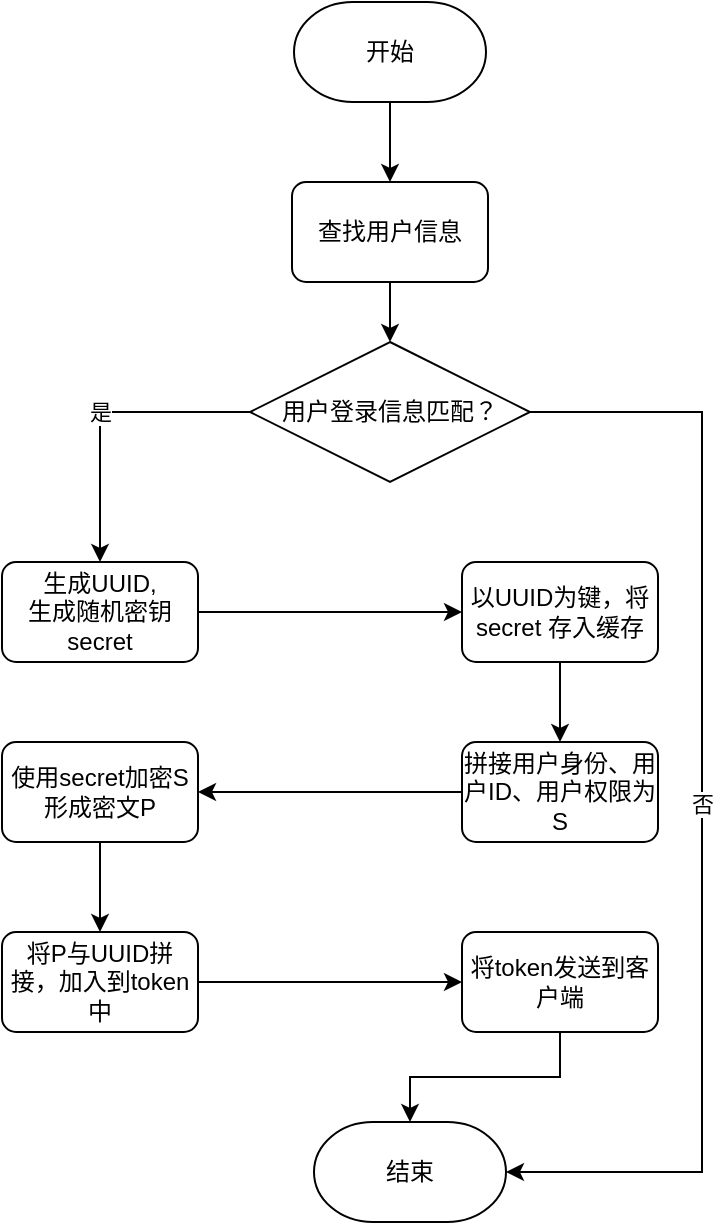 <mxfile version="13.7.3" type="device"><diagram id="voGTqAX5FvnCZztTDgjC" name="第 1 页"><mxGraphModel dx="1037" dy="609" grid="1" gridSize="10" guides="1" tooltips="1" connect="1" arrows="1" fold="1" page="1" pageScale="1" pageWidth="827" pageHeight="1169" math="0" shadow="0"><root><mxCell id="0"/><mxCell id="1" parent="0"/><mxCell id="MXWUIp6pW8aksgI6JUvf-7" style="edgeStyle=orthogonalEdgeStyle;rounded=0;orthogonalLoop=1;jettySize=auto;html=1;entryX=0.5;entryY=0;entryDx=0;entryDy=0;" parent="1" source="MXWUIp6pW8aksgI6JUvf-1" target="MXWUIp6pW8aksgI6JUvf-2" edge="1"><mxGeometry relative="1" as="geometry"/></mxCell><mxCell id="MXWUIp6pW8aksgI6JUvf-1" value="开始" style="strokeWidth=1;html=1;shape=mxgraph.flowchart.terminator;whiteSpace=wrap;" parent="1" vertex="1"><mxGeometry x="366" y="70" width="96" height="50" as="geometry"/></mxCell><mxCell id="MXWUIp6pW8aksgI6JUvf-4" value="" style="edgeStyle=orthogonalEdgeStyle;rounded=0;orthogonalLoop=1;jettySize=auto;html=1;" parent="1" source="MXWUIp6pW8aksgI6JUvf-2" target="MXWUIp6pW8aksgI6JUvf-3" edge="1"><mxGeometry relative="1" as="geometry"/></mxCell><mxCell id="MXWUIp6pW8aksgI6JUvf-2" value="查找用户信息" style="rounded=1;whiteSpace=wrap;html=1;absoluteArcSize=1;arcSize=14;strokeWidth=1;" parent="1" vertex="1"><mxGeometry x="365" y="160" width="98" height="50" as="geometry"/></mxCell><mxCell id="MXWUIp6pW8aksgI6JUvf-10" value="否" style="edgeStyle=orthogonalEdgeStyle;rounded=0;orthogonalLoop=1;jettySize=auto;html=1;exitX=1;exitY=0.5;exitDx=0;exitDy=0;exitPerimeter=0;entryX=1;entryY=0.5;entryDx=0;entryDy=0;entryPerimeter=0;" parent="1" source="MXWUIp6pW8aksgI6JUvf-3" target="MXWUIp6pW8aksgI6JUvf-9" edge="1"><mxGeometry relative="1" as="geometry"><Array as="points"><mxPoint x="570" y="275"/><mxPoint x="570" y="655"/></Array></mxGeometry></mxCell><mxCell id="MXWUIp6pW8aksgI6JUvf-12" value="是" style="edgeStyle=orthogonalEdgeStyle;rounded=0;orthogonalLoop=1;jettySize=auto;html=1;" parent="1" source="MXWUIp6pW8aksgI6JUvf-3" target="MXWUIp6pW8aksgI6JUvf-11" edge="1"><mxGeometry relative="1" as="geometry"/></mxCell><mxCell id="MXWUIp6pW8aksgI6JUvf-3" value="用户登录信息匹配？" style="strokeWidth=1;html=1;shape=mxgraph.flowchart.decision;whiteSpace=wrap;" parent="1" vertex="1"><mxGeometry x="344" y="240" width="140" height="70" as="geometry"/></mxCell><mxCell id="MXWUIp6pW8aksgI6JUvf-9" value="结束" style="strokeWidth=1;html=1;shape=mxgraph.flowchart.terminator;whiteSpace=wrap;" parent="1" vertex="1"><mxGeometry x="376" y="630" width="96" height="50" as="geometry"/></mxCell><mxCell id="MXWUIp6pW8aksgI6JUvf-14" value="" style="edgeStyle=orthogonalEdgeStyle;rounded=0;orthogonalLoop=1;jettySize=auto;html=1;" parent="1" source="MXWUIp6pW8aksgI6JUvf-11" target="MXWUIp6pW8aksgI6JUvf-13" edge="1"><mxGeometry relative="1" as="geometry"/></mxCell><mxCell id="MXWUIp6pW8aksgI6JUvf-11" value="生成UUID,&lt;br&gt;生成随机密钥 secret" style="rounded=1;whiteSpace=wrap;html=1;absoluteArcSize=1;arcSize=14;strokeWidth=1;" parent="1" vertex="1"><mxGeometry x="220" y="350" width="98" height="50" as="geometry"/></mxCell><mxCell id="MXWUIp6pW8aksgI6JUvf-18" value="" style="edgeStyle=orthogonalEdgeStyle;rounded=0;orthogonalLoop=1;jettySize=auto;html=1;" parent="1" source="MXWUIp6pW8aksgI6JUvf-13" target="MXWUIp6pW8aksgI6JUvf-15" edge="1"><mxGeometry relative="1" as="geometry"/></mxCell><mxCell id="MXWUIp6pW8aksgI6JUvf-13" value="以UUID为键，将 secret 存入缓存" style="rounded=1;whiteSpace=wrap;html=1;absoluteArcSize=1;arcSize=14;strokeWidth=1;" parent="1" vertex="1"><mxGeometry x="450" y="350" width="98" height="50" as="geometry"/></mxCell><mxCell id="MXWUIp6pW8aksgI6JUvf-19" style="edgeStyle=orthogonalEdgeStyle;rounded=0;orthogonalLoop=1;jettySize=auto;html=1;entryX=1;entryY=0.5;entryDx=0;entryDy=0;" parent="1" source="MXWUIp6pW8aksgI6JUvf-15" target="MXWUIp6pW8aksgI6JUvf-17" edge="1"><mxGeometry relative="1" as="geometry"/></mxCell><mxCell id="MXWUIp6pW8aksgI6JUvf-15" value="拼接用户身份、用户ID、用户权限为 S" style="rounded=1;whiteSpace=wrap;html=1;absoluteArcSize=1;arcSize=14;strokeWidth=1;" parent="1" vertex="1"><mxGeometry x="450" y="440" width="98" height="50" as="geometry"/></mxCell><mxCell id="MXWUIp6pW8aksgI6JUvf-21" value="" style="edgeStyle=orthogonalEdgeStyle;rounded=0;orthogonalLoop=1;jettySize=auto;html=1;" parent="1" source="MXWUIp6pW8aksgI6JUvf-17" target="MXWUIp6pW8aksgI6JUvf-20" edge="1"><mxGeometry relative="1" as="geometry"/></mxCell><mxCell id="MXWUIp6pW8aksgI6JUvf-17" value="使用secret加密S形成密文P" style="rounded=1;whiteSpace=wrap;html=1;absoluteArcSize=1;arcSize=14;strokeWidth=1;" parent="1" vertex="1"><mxGeometry x="220" y="440" width="98" height="50" as="geometry"/></mxCell><mxCell id="MXWUIp6pW8aksgI6JUvf-23" style="edgeStyle=orthogonalEdgeStyle;rounded=0;orthogonalLoop=1;jettySize=auto;html=1;entryX=0;entryY=0.5;entryDx=0;entryDy=0;" parent="1" source="MXWUIp6pW8aksgI6JUvf-20" target="MXWUIp6pW8aksgI6JUvf-22" edge="1"><mxGeometry relative="1" as="geometry"/></mxCell><mxCell id="MXWUIp6pW8aksgI6JUvf-20" value="将P与UUID拼接，加入到token中" style="rounded=1;whiteSpace=wrap;html=1;absoluteArcSize=1;arcSize=14;strokeWidth=1;" parent="1" vertex="1"><mxGeometry x="220" y="535" width="98" height="50" as="geometry"/></mxCell><mxCell id="MXWUIp6pW8aksgI6JUvf-24" style="edgeStyle=orthogonalEdgeStyle;rounded=0;orthogonalLoop=1;jettySize=auto;html=1;entryX=0.5;entryY=0;entryDx=0;entryDy=0;entryPerimeter=0;" parent="1" source="MXWUIp6pW8aksgI6JUvf-22" target="MXWUIp6pW8aksgI6JUvf-9" edge="1"><mxGeometry relative="1" as="geometry"/></mxCell><mxCell id="MXWUIp6pW8aksgI6JUvf-22" value="将token发送到客户端" style="rounded=1;whiteSpace=wrap;html=1;absoluteArcSize=1;arcSize=14;strokeWidth=1;" parent="1" vertex="1"><mxGeometry x="450" y="535" width="98" height="50" as="geometry"/></mxCell></root></mxGraphModel></diagram></mxfile>